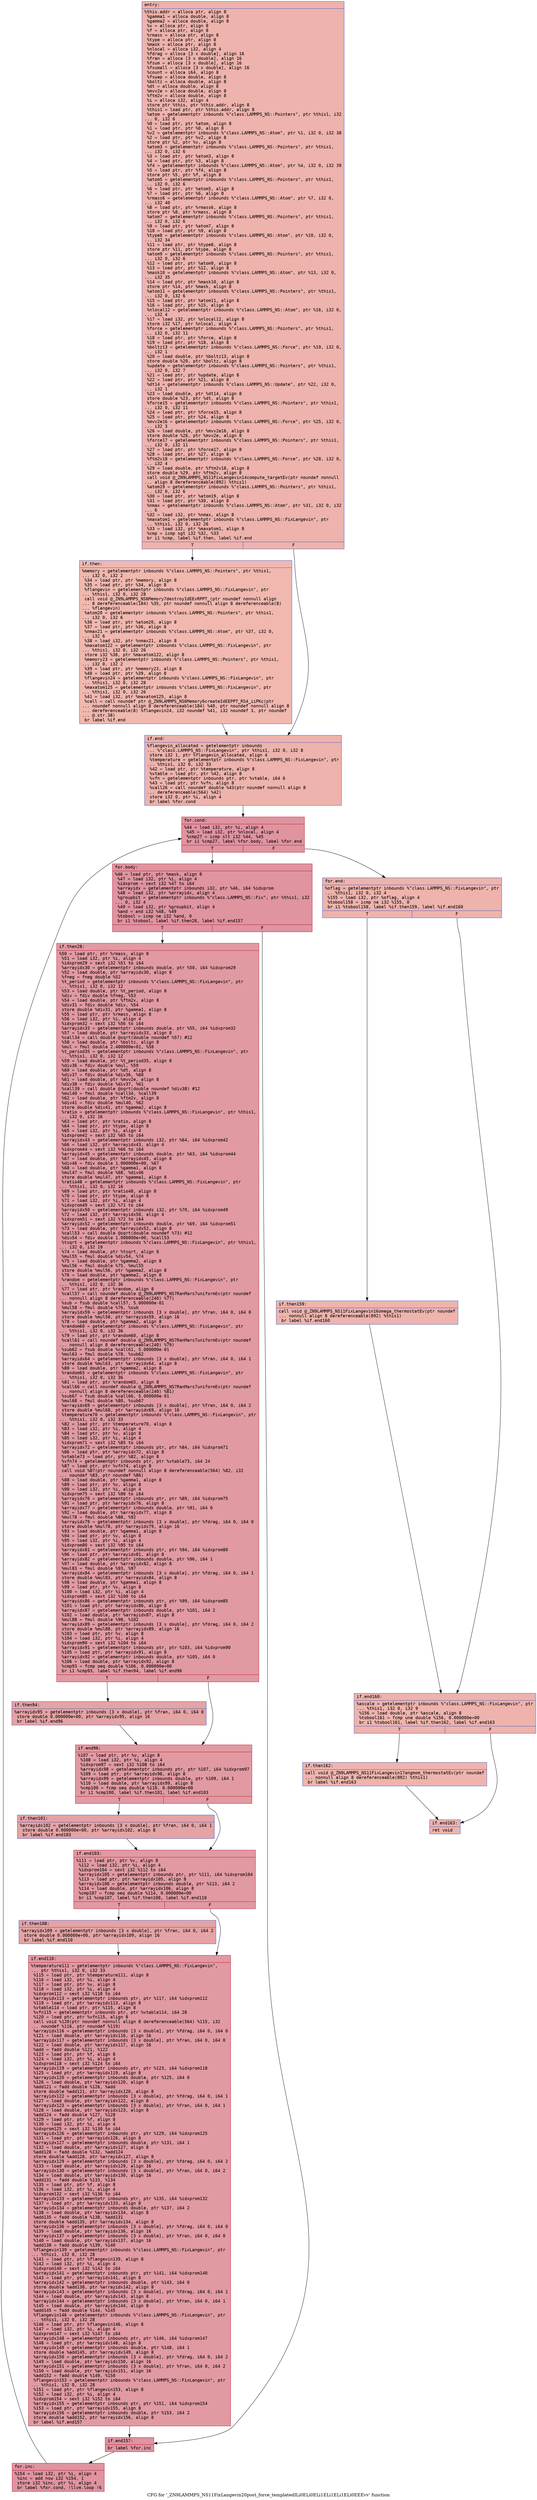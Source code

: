 digraph "CFG for '_ZN9LAMMPS_NS11FixLangevin20post_force_templatedILi0ELi0ELi1ELi1ELi1ELi0EEEvv' function" {
	label="CFG for '_ZN9LAMMPS_NS11FixLangevin20post_force_templatedILi0ELi0ELi1ELi1ELi1ELi0EEEvv' function";

	Node0x55e6b22198e0 [shape=record,color="#3d50c3ff", style=filled, fillcolor="#d6524470" fontname="Courier",label="{entry:\l|  %this.addr = alloca ptr, align 8\l  %gamma1 = alloca double, align 8\l  %gamma2 = alloca double, align 8\l  %v = alloca ptr, align 8\l  %f = alloca ptr, align 8\l  %rmass = alloca ptr, align 8\l  %type = alloca ptr, align 8\l  %mask = alloca ptr, align 8\l  %nlocal = alloca i32, align 4\l  %fdrag = alloca [3 x double], align 16\l  %fran = alloca [3 x double], align 16\l  %fsum = alloca [3 x double], align 16\l  %fsumall = alloca [3 x double], align 16\l  %count = alloca i64, align 8\l  %fswap = alloca double, align 8\l  %boltz = alloca double, align 8\l  %dt = alloca double, align 8\l  %mvv2e = alloca double, align 8\l  %ftm2v = alloca double, align 8\l  %i = alloca i32, align 4\l  store ptr %this, ptr %this.addr, align 8\l  %this1 = load ptr, ptr %this.addr, align 8\l  %atom = getelementptr inbounds %\"class.LAMMPS_NS::Pointers\", ptr %this1, i32\l... 0, i32 6\l  %0 = load ptr, ptr %atom, align 8\l  %1 = load ptr, ptr %0, align 8\l  %v2 = getelementptr inbounds %\"class.LAMMPS_NS::Atom\", ptr %1, i32 0, i32 38\l  %2 = load ptr, ptr %v2, align 8\l  store ptr %2, ptr %v, align 8\l  %atom3 = getelementptr inbounds %\"class.LAMMPS_NS::Pointers\", ptr %this1,\l... i32 0, i32 6\l  %3 = load ptr, ptr %atom3, align 8\l  %4 = load ptr, ptr %3, align 8\l  %f4 = getelementptr inbounds %\"class.LAMMPS_NS::Atom\", ptr %4, i32 0, i32 39\l  %5 = load ptr, ptr %f4, align 8\l  store ptr %5, ptr %f, align 8\l  %atom5 = getelementptr inbounds %\"class.LAMMPS_NS::Pointers\", ptr %this1,\l... i32 0, i32 6\l  %6 = load ptr, ptr %atom5, align 8\l  %7 = load ptr, ptr %6, align 8\l  %rmass6 = getelementptr inbounds %\"class.LAMMPS_NS::Atom\", ptr %7, i32 0,\l... i32 40\l  %8 = load ptr, ptr %rmass6, align 8\l  store ptr %8, ptr %rmass, align 8\l  %atom7 = getelementptr inbounds %\"class.LAMMPS_NS::Pointers\", ptr %this1,\l... i32 0, i32 6\l  %9 = load ptr, ptr %atom7, align 8\l  %10 = load ptr, ptr %9, align 8\l  %type8 = getelementptr inbounds %\"class.LAMMPS_NS::Atom\", ptr %10, i32 0,\l... i32 34\l  %11 = load ptr, ptr %type8, align 8\l  store ptr %11, ptr %type, align 8\l  %atom9 = getelementptr inbounds %\"class.LAMMPS_NS::Pointers\", ptr %this1,\l... i32 0, i32 6\l  %12 = load ptr, ptr %atom9, align 8\l  %13 = load ptr, ptr %12, align 8\l  %mask10 = getelementptr inbounds %\"class.LAMMPS_NS::Atom\", ptr %13, i32 0,\l... i32 35\l  %14 = load ptr, ptr %mask10, align 8\l  store ptr %14, ptr %mask, align 8\l  %atom11 = getelementptr inbounds %\"class.LAMMPS_NS::Pointers\", ptr %this1,\l... i32 0, i32 6\l  %15 = load ptr, ptr %atom11, align 8\l  %16 = load ptr, ptr %15, align 8\l  %nlocal12 = getelementptr inbounds %\"class.LAMMPS_NS::Atom\", ptr %16, i32 0,\l... i32 4\l  %17 = load i32, ptr %nlocal12, align 8\l  store i32 %17, ptr %nlocal, align 4\l  %force = getelementptr inbounds %\"class.LAMMPS_NS::Pointers\", ptr %this1,\l... i32 0, i32 11\l  %18 = load ptr, ptr %force, align 8\l  %19 = load ptr, ptr %18, align 8\l  %boltz13 = getelementptr inbounds %\"class.LAMMPS_NS::Force\", ptr %19, i32 0,\l... i32 1\l  %20 = load double, ptr %boltz13, align 8\l  store double %20, ptr %boltz, align 8\l  %update = getelementptr inbounds %\"class.LAMMPS_NS::Pointers\", ptr %this1,\l... i32 0, i32 7\l  %21 = load ptr, ptr %update, align 8\l  %22 = load ptr, ptr %21, align 8\l  %dt14 = getelementptr inbounds %\"class.LAMMPS_NS::Update\", ptr %22, i32 0,\l... i32 1\l  %23 = load double, ptr %dt14, align 8\l  store double %23, ptr %dt, align 8\l  %force15 = getelementptr inbounds %\"class.LAMMPS_NS::Pointers\", ptr %this1,\l... i32 0, i32 11\l  %24 = load ptr, ptr %force15, align 8\l  %25 = load ptr, ptr %24, align 8\l  %mvv2e16 = getelementptr inbounds %\"class.LAMMPS_NS::Force\", ptr %25, i32 0,\l... i32 3\l  %26 = load double, ptr %mvv2e16, align 8\l  store double %26, ptr %mvv2e, align 8\l  %force17 = getelementptr inbounds %\"class.LAMMPS_NS::Pointers\", ptr %this1,\l... i32 0, i32 11\l  %27 = load ptr, ptr %force17, align 8\l  %28 = load ptr, ptr %27, align 8\l  %ftm2v18 = getelementptr inbounds %\"class.LAMMPS_NS::Force\", ptr %28, i32 0,\l... i32 4\l  %29 = load double, ptr %ftm2v18, align 8\l  store double %29, ptr %ftm2v, align 8\l  call void @_ZN9LAMMPS_NS11FixLangevin14compute_targetEv(ptr noundef nonnull\l... align 8 dereferenceable(892) %this1)\l  %atom19 = getelementptr inbounds %\"class.LAMMPS_NS::Pointers\", ptr %this1,\l... i32 0, i32 6\l  %30 = load ptr, ptr %atom19, align 8\l  %31 = load ptr, ptr %30, align 8\l  %nmax = getelementptr inbounds %\"class.LAMMPS_NS::Atom\", ptr %31, i32 0, i32\l... 6\l  %32 = load i32, ptr %nmax, align 8\l  %maxatom1 = getelementptr inbounds %\"class.LAMMPS_NS::FixLangevin\", ptr\l... %this1, i32 0, i32 26\l  %33 = load i32, ptr %maxatom1, align 8\l  %cmp = icmp sgt i32 %32, %33\l  br i1 %cmp, label %if.then, label %if.end\l|{<s0>T|<s1>F}}"];
	Node0x55e6b22198e0:s0 -> Node0x55e6b2220500[tooltip="entry -> if.then\nProbability 50.00%" ];
	Node0x55e6b22198e0:s1 -> Node0x55e6b2220570[tooltip="entry -> if.end\nProbability 50.00%" ];
	Node0x55e6b2220500 [shape=record,color="#3d50c3ff", style=filled, fillcolor="#dc5d4a70" fontname="Courier",label="{if.then:\l|  %memory = getelementptr inbounds %\"class.LAMMPS_NS::Pointers\", ptr %this1,\l... i32 0, i32 2\l  %34 = load ptr, ptr %memory, align 8\l  %35 = load ptr, ptr %34, align 8\l  %flangevin = getelementptr inbounds %\"class.LAMMPS_NS::FixLangevin\", ptr\l... %this1, i32 0, i32 28\l  call void @_ZN9LAMMPS_NS6Memory7destroyIdEEvRPPT_(ptr noundef nonnull align\l... 8 dereferenceable(184) %35, ptr noundef nonnull align 8 dereferenceable(8)\l... %flangevin)\l  %atom20 = getelementptr inbounds %\"class.LAMMPS_NS::Pointers\", ptr %this1,\l... i32 0, i32 6\l  %36 = load ptr, ptr %atom20, align 8\l  %37 = load ptr, ptr %36, align 8\l  %nmax21 = getelementptr inbounds %\"class.LAMMPS_NS::Atom\", ptr %37, i32 0,\l... i32 6\l  %38 = load i32, ptr %nmax21, align 8\l  %maxatom122 = getelementptr inbounds %\"class.LAMMPS_NS::FixLangevin\", ptr\l... %this1, i32 0, i32 26\l  store i32 %38, ptr %maxatom122, align 8\l  %memory23 = getelementptr inbounds %\"class.LAMMPS_NS::Pointers\", ptr %this1,\l... i32 0, i32 2\l  %39 = load ptr, ptr %memory23, align 8\l  %40 = load ptr, ptr %39, align 8\l  %flangevin24 = getelementptr inbounds %\"class.LAMMPS_NS::FixLangevin\", ptr\l... %this1, i32 0, i32 28\l  %maxatom125 = getelementptr inbounds %\"class.LAMMPS_NS::FixLangevin\", ptr\l... %this1, i32 0, i32 26\l  %41 = load i32, ptr %maxatom125, align 8\l  %call = call noundef ptr @_ZN9LAMMPS_NS6Memory6createIdEEPPT_RS4_iiPKc(ptr\l... noundef nonnull align 8 dereferenceable(184) %40, ptr noundef nonnull align 8\l... dereferenceable(8) %flangevin24, i32 noundef %41, i32 noundef 3, ptr noundef\l... @.str.38)\l  br label %if.end\l}"];
	Node0x55e6b2220500 -> Node0x55e6b2220570[tooltip="if.then -> if.end\nProbability 100.00%" ];
	Node0x55e6b2220570 [shape=record,color="#3d50c3ff", style=filled, fillcolor="#d6524470" fontname="Courier",label="{if.end:\l|  %flangevin_allocated = getelementptr inbounds\l... %\"class.LAMMPS_NS::FixLangevin\", ptr %this1, i32 0, i32 8\l  store i32 1, ptr %flangevin_allocated, align 4\l  %temperature = getelementptr inbounds %\"class.LAMMPS_NS::FixLangevin\", ptr\l... %this1, i32 0, i32 33\l  %42 = load ptr, ptr %temperature, align 8\l  %vtable = load ptr, ptr %42, align 8\l  %vfn = getelementptr inbounds ptr, ptr %vtable, i64 6\l  %43 = load ptr, ptr %vfn, align 8\l  %call26 = call noundef double %43(ptr noundef nonnull align 8\l... dereferenceable(564) %42)\l  store i32 0, ptr %i, align 4\l  br label %for.cond\l}"];
	Node0x55e6b2220570 -> Node0x55e6b2221f80[tooltip="if.end -> for.cond\nProbability 100.00%" ];
	Node0x55e6b2221f80 [shape=record,color="#b70d28ff", style=filled, fillcolor="#b70d2870" fontname="Courier",label="{for.cond:\l|  %44 = load i32, ptr %i, align 4\l  %45 = load i32, ptr %nlocal, align 4\l  %cmp27 = icmp slt i32 %44, %45\l  br i1 %cmp27, label %for.body, label %for.end\l|{<s0>T|<s1>F}}"];
	Node0x55e6b2221f80:s0 -> Node0x55e6b22221f0[tooltip="for.cond -> for.body\nProbability 96.88%" ];
	Node0x55e6b2221f80:s1 -> Node0x55e6b2222240[tooltip="for.cond -> for.end\nProbability 3.12%" ];
	Node0x55e6b22221f0 [shape=record,color="#b70d28ff", style=filled, fillcolor="#b70d2870" fontname="Courier",label="{for.body:\l|  %46 = load ptr, ptr %mask, align 8\l  %47 = load i32, ptr %i, align 4\l  %idxprom = sext i32 %47 to i64\l  %arrayidx = getelementptr inbounds i32, ptr %46, i64 %idxprom\l  %48 = load i32, ptr %arrayidx, align 4\l  %groupbit = getelementptr inbounds %\"class.LAMMPS_NS::Fix\", ptr %this1, i32\l... 0, i32 4\l  %49 = load i32, ptr %groupbit, align 4\l  %and = and i32 %48, %49\l  %tobool = icmp ne i32 %and, 0\l  br i1 %tobool, label %if.then28, label %if.end157\l|{<s0>T|<s1>F}}"];
	Node0x55e6b22221f0:s0 -> Node0x55e6b2223120[tooltip="for.body -> if.then28\nProbability 62.50%" ];
	Node0x55e6b22221f0:s1 -> Node0x55e6b22231a0[tooltip="for.body -> if.end157\nProbability 37.50%" ];
	Node0x55e6b2223120 [shape=record,color="#b70d28ff", style=filled, fillcolor="#bb1b2c70" fontname="Courier",label="{if.then28:\l|  %50 = load ptr, ptr %rmass, align 8\l  %51 = load i32, ptr %i, align 4\l  %idxprom29 = sext i32 %51 to i64\l  %arrayidx30 = getelementptr inbounds double, ptr %50, i64 %idxprom29\l  %52 = load double, ptr %arrayidx30, align 8\l  %fneg = fneg double %52\l  %t_period = getelementptr inbounds %\"class.LAMMPS_NS::FixLangevin\", ptr\l... %this1, i32 0, i32 12\l  %53 = load double, ptr %t_period, align 8\l  %div = fdiv double %fneg, %53\l  %54 = load double, ptr %ftm2v, align 8\l  %div31 = fdiv double %div, %54\l  store double %div31, ptr %gamma1, align 8\l  %55 = load ptr, ptr %rmass, align 8\l  %56 = load i32, ptr %i, align 4\l  %idxprom32 = sext i32 %56 to i64\l  %arrayidx33 = getelementptr inbounds double, ptr %55, i64 %idxprom32\l  %57 = load double, ptr %arrayidx33, align 8\l  %call34 = call double @sqrt(double noundef %57) #12\l  %58 = load double, ptr %boltz, align 8\l  %mul = fmul double 2.400000e+01, %58\l  %t_period35 = getelementptr inbounds %\"class.LAMMPS_NS::FixLangevin\", ptr\l... %this1, i32 0, i32 12\l  %59 = load double, ptr %t_period35, align 8\l  %div36 = fdiv double %mul, %59\l  %60 = load double, ptr %dt, align 8\l  %div37 = fdiv double %div36, %60\l  %61 = load double, ptr %mvv2e, align 8\l  %div38 = fdiv double %div37, %61\l  %call39 = call double @sqrt(double noundef %div38) #12\l  %mul40 = fmul double %call34, %call39\l  %62 = load double, ptr %ftm2v, align 8\l  %div41 = fdiv double %mul40, %62\l  store double %div41, ptr %gamma2, align 8\l  %ratio = getelementptr inbounds %\"class.LAMMPS_NS::FixLangevin\", ptr %this1,\l... i32 0, i32 16\l  %63 = load ptr, ptr %ratio, align 8\l  %64 = load ptr, ptr %type, align 8\l  %65 = load i32, ptr %i, align 4\l  %idxprom42 = sext i32 %65 to i64\l  %arrayidx43 = getelementptr inbounds i32, ptr %64, i64 %idxprom42\l  %66 = load i32, ptr %arrayidx43, align 4\l  %idxprom44 = sext i32 %66 to i64\l  %arrayidx45 = getelementptr inbounds double, ptr %63, i64 %idxprom44\l  %67 = load double, ptr %arrayidx45, align 8\l  %div46 = fdiv double 1.000000e+00, %67\l  %68 = load double, ptr %gamma1, align 8\l  %mul47 = fmul double %68, %div46\l  store double %mul47, ptr %gamma1, align 8\l  %ratio48 = getelementptr inbounds %\"class.LAMMPS_NS::FixLangevin\", ptr\l... %this1, i32 0, i32 16\l  %69 = load ptr, ptr %ratio48, align 8\l  %70 = load ptr, ptr %type, align 8\l  %71 = load i32, ptr %i, align 4\l  %idxprom49 = sext i32 %71 to i64\l  %arrayidx50 = getelementptr inbounds i32, ptr %70, i64 %idxprom49\l  %72 = load i32, ptr %arrayidx50, align 4\l  %idxprom51 = sext i32 %72 to i64\l  %arrayidx52 = getelementptr inbounds double, ptr %69, i64 %idxprom51\l  %73 = load double, ptr %arrayidx52, align 8\l  %call53 = call double @sqrt(double noundef %73) #12\l  %div54 = fdiv double 1.000000e+00, %call53\l  %tsqrt = getelementptr inbounds %\"class.LAMMPS_NS::FixLangevin\", ptr %this1,\l... i32 0, i32 19\l  %74 = load double, ptr %tsqrt, align 8\l  %mul55 = fmul double %div54, %74\l  %75 = load double, ptr %gamma2, align 8\l  %mul56 = fmul double %75, %mul55\l  store double %mul56, ptr %gamma2, align 8\l  %76 = load double, ptr %gamma2, align 8\l  %random = getelementptr inbounds %\"class.LAMMPS_NS::FixLangevin\", ptr\l... %this1, i32 0, i32 36\l  %77 = load ptr, ptr %random, align 8\l  %call57 = call noundef double @_ZN9LAMMPS_NS7RanMars7uniformEv(ptr noundef\l... nonnull align 8 dereferenceable(240) %77)\l  %sub = fsub double %call57, 5.000000e-01\l  %mul58 = fmul double %76, %sub\l  %arrayidx59 = getelementptr inbounds [3 x double], ptr %fran, i64 0, i64 0\l  store double %mul58, ptr %arrayidx59, align 16\l  %78 = load double, ptr %gamma2, align 8\l  %random60 = getelementptr inbounds %\"class.LAMMPS_NS::FixLangevin\", ptr\l... %this1, i32 0, i32 36\l  %79 = load ptr, ptr %random60, align 8\l  %call61 = call noundef double @_ZN9LAMMPS_NS7RanMars7uniformEv(ptr noundef\l... nonnull align 8 dereferenceable(240) %79)\l  %sub62 = fsub double %call61, 5.000000e-01\l  %mul63 = fmul double %78, %sub62\l  %arrayidx64 = getelementptr inbounds [3 x double], ptr %fran, i64 0, i64 1\l  store double %mul63, ptr %arrayidx64, align 8\l  %80 = load double, ptr %gamma2, align 8\l  %random65 = getelementptr inbounds %\"class.LAMMPS_NS::FixLangevin\", ptr\l... %this1, i32 0, i32 36\l  %81 = load ptr, ptr %random65, align 8\l  %call66 = call noundef double @_ZN9LAMMPS_NS7RanMars7uniformEv(ptr noundef\l... nonnull align 8 dereferenceable(240) %81)\l  %sub67 = fsub double %call66, 5.000000e-01\l  %mul68 = fmul double %80, %sub67\l  %arrayidx69 = getelementptr inbounds [3 x double], ptr %fran, i64 0, i64 2\l  store double %mul68, ptr %arrayidx69, align 16\l  %temperature70 = getelementptr inbounds %\"class.LAMMPS_NS::FixLangevin\", ptr\l... %this1, i32 0, i32 33\l  %82 = load ptr, ptr %temperature70, align 8\l  %83 = load i32, ptr %i, align 4\l  %84 = load ptr, ptr %v, align 8\l  %85 = load i32, ptr %i, align 4\l  %idxprom71 = sext i32 %85 to i64\l  %arrayidx72 = getelementptr inbounds ptr, ptr %84, i64 %idxprom71\l  %86 = load ptr, ptr %arrayidx72, align 8\l  %vtable73 = load ptr, ptr %82, align 8\l  %vfn74 = getelementptr inbounds ptr, ptr %vtable73, i64 24\l  %87 = load ptr, ptr %vfn74, align 8\l  call void %87(ptr noundef nonnull align 8 dereferenceable(564) %82, i32\l... noundef %83, ptr noundef %86)\l  %88 = load double, ptr %gamma1, align 8\l  %89 = load ptr, ptr %v, align 8\l  %90 = load i32, ptr %i, align 4\l  %idxprom75 = sext i32 %90 to i64\l  %arrayidx76 = getelementptr inbounds ptr, ptr %89, i64 %idxprom75\l  %91 = load ptr, ptr %arrayidx76, align 8\l  %arrayidx77 = getelementptr inbounds double, ptr %91, i64 0\l  %92 = load double, ptr %arrayidx77, align 8\l  %mul78 = fmul double %88, %92\l  %arrayidx79 = getelementptr inbounds [3 x double], ptr %fdrag, i64 0, i64 0\l  store double %mul78, ptr %arrayidx79, align 16\l  %93 = load double, ptr %gamma1, align 8\l  %94 = load ptr, ptr %v, align 8\l  %95 = load i32, ptr %i, align 4\l  %idxprom80 = sext i32 %95 to i64\l  %arrayidx81 = getelementptr inbounds ptr, ptr %94, i64 %idxprom80\l  %96 = load ptr, ptr %arrayidx81, align 8\l  %arrayidx82 = getelementptr inbounds double, ptr %96, i64 1\l  %97 = load double, ptr %arrayidx82, align 8\l  %mul83 = fmul double %93, %97\l  %arrayidx84 = getelementptr inbounds [3 x double], ptr %fdrag, i64 0, i64 1\l  store double %mul83, ptr %arrayidx84, align 8\l  %98 = load double, ptr %gamma1, align 8\l  %99 = load ptr, ptr %v, align 8\l  %100 = load i32, ptr %i, align 4\l  %idxprom85 = sext i32 %100 to i64\l  %arrayidx86 = getelementptr inbounds ptr, ptr %99, i64 %idxprom85\l  %101 = load ptr, ptr %arrayidx86, align 8\l  %arrayidx87 = getelementptr inbounds double, ptr %101, i64 2\l  %102 = load double, ptr %arrayidx87, align 8\l  %mul88 = fmul double %98, %102\l  %arrayidx89 = getelementptr inbounds [3 x double], ptr %fdrag, i64 0, i64 2\l  store double %mul88, ptr %arrayidx89, align 16\l  %103 = load ptr, ptr %v, align 8\l  %104 = load i32, ptr %i, align 4\l  %idxprom90 = sext i32 %104 to i64\l  %arrayidx91 = getelementptr inbounds ptr, ptr %103, i64 %idxprom90\l  %105 = load ptr, ptr %arrayidx91, align 8\l  %arrayidx92 = getelementptr inbounds double, ptr %105, i64 0\l  %106 = load double, ptr %arrayidx92, align 8\l  %cmp93 = fcmp oeq double %106, 0.000000e+00\l  br i1 %cmp93, label %if.then94, label %if.end96\l|{<s0>T|<s1>F}}"];
	Node0x55e6b2223120:s0 -> Node0x55e6b2229d60[tooltip="if.then28 -> if.then94\nProbability 62.50%" ];
	Node0x55e6b2223120:s1 -> Node0x55e6b2229de0[tooltip="if.then28 -> if.end96\nProbability 37.50%" ];
	Node0x55e6b2229d60 [shape=record,color="#3d50c3ff", style=filled, fillcolor="#c32e3170" fontname="Courier",label="{if.then94:\l|  %arrayidx95 = getelementptr inbounds [3 x double], ptr %fran, i64 0, i64 0\l  store double 0.000000e+00, ptr %arrayidx95, align 16\l  br label %if.end96\l}"];
	Node0x55e6b2229d60 -> Node0x55e6b2229de0[tooltip="if.then94 -> if.end96\nProbability 100.00%" ];
	Node0x55e6b2229de0 [shape=record,color="#b70d28ff", style=filled, fillcolor="#bb1b2c70" fontname="Courier",label="{if.end96:\l|  %107 = load ptr, ptr %v, align 8\l  %108 = load i32, ptr %i, align 4\l  %idxprom97 = sext i32 %108 to i64\l  %arrayidx98 = getelementptr inbounds ptr, ptr %107, i64 %idxprom97\l  %109 = load ptr, ptr %arrayidx98, align 8\l  %arrayidx99 = getelementptr inbounds double, ptr %109, i64 1\l  %110 = load double, ptr %arrayidx99, align 8\l  %cmp100 = fcmp oeq double %110, 0.000000e+00\l  br i1 %cmp100, label %if.then101, label %if.end103\l|{<s0>T|<s1>F}}"];
	Node0x55e6b2229de0:s0 -> Node0x55e6b222a600[tooltip="if.end96 -> if.then101\nProbability 62.50%" ];
	Node0x55e6b2229de0:s1 -> Node0x55e6b222a680[tooltip="if.end96 -> if.end103\nProbability 37.50%" ];
	Node0x55e6b222a600 [shape=record,color="#3d50c3ff", style=filled, fillcolor="#c32e3170" fontname="Courier",label="{if.then101:\l|  %arrayidx102 = getelementptr inbounds [3 x double], ptr %fran, i64 0, i64 1\l  store double 0.000000e+00, ptr %arrayidx102, align 8\l  br label %if.end103\l}"];
	Node0x55e6b222a600 -> Node0x55e6b222a680[tooltip="if.then101 -> if.end103\nProbability 100.00%" ];
	Node0x55e6b222a680 [shape=record,color="#b70d28ff", style=filled, fillcolor="#bb1b2c70" fontname="Courier",label="{if.end103:\l|  %111 = load ptr, ptr %v, align 8\l  %112 = load i32, ptr %i, align 4\l  %idxprom104 = sext i32 %112 to i64\l  %arrayidx105 = getelementptr inbounds ptr, ptr %111, i64 %idxprom104\l  %113 = load ptr, ptr %arrayidx105, align 8\l  %arrayidx106 = getelementptr inbounds double, ptr %113, i64 2\l  %114 = load double, ptr %arrayidx106, align 8\l  %cmp107 = fcmp oeq double %114, 0.000000e+00\l  br i1 %cmp107, label %if.then108, label %if.end110\l|{<s0>T|<s1>F}}"];
	Node0x55e6b222a680:s0 -> Node0x55e6b222aea0[tooltip="if.end103 -> if.then108\nProbability 62.50%" ];
	Node0x55e6b222a680:s1 -> Node0x55e6b222af20[tooltip="if.end103 -> if.end110\nProbability 37.50%" ];
	Node0x55e6b222aea0 [shape=record,color="#3d50c3ff", style=filled, fillcolor="#c32e3170" fontname="Courier",label="{if.then108:\l|  %arrayidx109 = getelementptr inbounds [3 x double], ptr %fran, i64 0, i64 2\l  store double 0.000000e+00, ptr %arrayidx109, align 16\l  br label %if.end110\l}"];
	Node0x55e6b222aea0 -> Node0x55e6b222af20[tooltip="if.then108 -> if.end110\nProbability 100.00%" ];
	Node0x55e6b222af20 [shape=record,color="#b70d28ff", style=filled, fillcolor="#bb1b2c70" fontname="Courier",label="{if.end110:\l|  %temperature111 = getelementptr inbounds %\"class.LAMMPS_NS::FixLangevin\",\l... ptr %this1, i32 0, i32 33\l  %115 = load ptr, ptr %temperature111, align 8\l  %116 = load i32, ptr %i, align 4\l  %117 = load ptr, ptr %v, align 8\l  %118 = load i32, ptr %i, align 4\l  %idxprom112 = sext i32 %118 to i64\l  %arrayidx113 = getelementptr inbounds ptr, ptr %117, i64 %idxprom112\l  %119 = load ptr, ptr %arrayidx113, align 8\l  %vtable114 = load ptr, ptr %115, align 8\l  %vfn115 = getelementptr inbounds ptr, ptr %vtable114, i64 28\l  %120 = load ptr, ptr %vfn115, align 8\l  call void %120(ptr noundef nonnull align 8 dereferenceable(564) %115, i32\l... noundef %116, ptr noundef %119)\l  %arrayidx116 = getelementptr inbounds [3 x double], ptr %fdrag, i64 0, i64 0\l  %121 = load double, ptr %arrayidx116, align 16\l  %arrayidx117 = getelementptr inbounds [3 x double], ptr %fran, i64 0, i64 0\l  %122 = load double, ptr %arrayidx117, align 16\l  %add = fadd double %121, %122\l  %123 = load ptr, ptr %f, align 8\l  %124 = load i32, ptr %i, align 4\l  %idxprom118 = sext i32 %124 to i64\l  %arrayidx119 = getelementptr inbounds ptr, ptr %123, i64 %idxprom118\l  %125 = load ptr, ptr %arrayidx119, align 8\l  %arrayidx120 = getelementptr inbounds double, ptr %125, i64 0\l  %126 = load double, ptr %arrayidx120, align 8\l  %add121 = fadd double %126, %add\l  store double %add121, ptr %arrayidx120, align 8\l  %arrayidx122 = getelementptr inbounds [3 x double], ptr %fdrag, i64 0, i64 1\l  %127 = load double, ptr %arrayidx122, align 8\l  %arrayidx123 = getelementptr inbounds [3 x double], ptr %fran, i64 0, i64 1\l  %128 = load double, ptr %arrayidx123, align 8\l  %add124 = fadd double %127, %128\l  %129 = load ptr, ptr %f, align 8\l  %130 = load i32, ptr %i, align 4\l  %idxprom125 = sext i32 %130 to i64\l  %arrayidx126 = getelementptr inbounds ptr, ptr %129, i64 %idxprom125\l  %131 = load ptr, ptr %arrayidx126, align 8\l  %arrayidx127 = getelementptr inbounds double, ptr %131, i64 1\l  %132 = load double, ptr %arrayidx127, align 8\l  %add128 = fadd double %132, %add124\l  store double %add128, ptr %arrayidx127, align 8\l  %arrayidx129 = getelementptr inbounds [3 x double], ptr %fdrag, i64 0, i64 2\l  %133 = load double, ptr %arrayidx129, align 16\l  %arrayidx130 = getelementptr inbounds [3 x double], ptr %fran, i64 0, i64 2\l  %134 = load double, ptr %arrayidx130, align 16\l  %add131 = fadd double %133, %134\l  %135 = load ptr, ptr %f, align 8\l  %136 = load i32, ptr %i, align 4\l  %idxprom132 = sext i32 %136 to i64\l  %arrayidx133 = getelementptr inbounds ptr, ptr %135, i64 %idxprom132\l  %137 = load ptr, ptr %arrayidx133, align 8\l  %arrayidx134 = getelementptr inbounds double, ptr %137, i64 2\l  %138 = load double, ptr %arrayidx134, align 8\l  %add135 = fadd double %138, %add131\l  store double %add135, ptr %arrayidx134, align 8\l  %arrayidx136 = getelementptr inbounds [3 x double], ptr %fdrag, i64 0, i64 0\l  %139 = load double, ptr %arrayidx136, align 16\l  %arrayidx137 = getelementptr inbounds [3 x double], ptr %fran, i64 0, i64 0\l  %140 = load double, ptr %arrayidx137, align 16\l  %add138 = fadd double %139, %140\l  %flangevin139 = getelementptr inbounds %\"class.LAMMPS_NS::FixLangevin\", ptr\l... %this1, i32 0, i32 28\l  %141 = load ptr, ptr %flangevin139, align 8\l  %142 = load i32, ptr %i, align 4\l  %idxprom140 = sext i32 %142 to i64\l  %arrayidx141 = getelementptr inbounds ptr, ptr %141, i64 %idxprom140\l  %143 = load ptr, ptr %arrayidx141, align 8\l  %arrayidx142 = getelementptr inbounds double, ptr %143, i64 0\l  store double %add138, ptr %arrayidx142, align 8\l  %arrayidx143 = getelementptr inbounds [3 x double], ptr %fdrag, i64 0, i64 1\l  %144 = load double, ptr %arrayidx143, align 8\l  %arrayidx144 = getelementptr inbounds [3 x double], ptr %fran, i64 0, i64 1\l  %145 = load double, ptr %arrayidx144, align 8\l  %add145 = fadd double %144, %145\l  %flangevin146 = getelementptr inbounds %\"class.LAMMPS_NS::FixLangevin\", ptr\l... %this1, i32 0, i32 28\l  %146 = load ptr, ptr %flangevin146, align 8\l  %147 = load i32, ptr %i, align 4\l  %idxprom147 = sext i32 %147 to i64\l  %arrayidx148 = getelementptr inbounds ptr, ptr %146, i64 %idxprom147\l  %148 = load ptr, ptr %arrayidx148, align 8\l  %arrayidx149 = getelementptr inbounds double, ptr %148, i64 1\l  store double %add145, ptr %arrayidx149, align 8\l  %arrayidx150 = getelementptr inbounds [3 x double], ptr %fdrag, i64 0, i64 2\l  %149 = load double, ptr %arrayidx150, align 16\l  %arrayidx151 = getelementptr inbounds [3 x double], ptr %fran, i64 0, i64 2\l  %150 = load double, ptr %arrayidx151, align 16\l  %add152 = fadd double %149, %150\l  %flangevin153 = getelementptr inbounds %\"class.LAMMPS_NS::FixLangevin\", ptr\l... %this1, i32 0, i32 28\l  %151 = load ptr, ptr %flangevin153, align 8\l  %152 = load i32, ptr %i, align 4\l  %idxprom154 = sext i32 %152 to i64\l  %arrayidx155 = getelementptr inbounds ptr, ptr %151, i64 %idxprom154\l  %153 = load ptr, ptr %arrayidx155, align 8\l  %arrayidx156 = getelementptr inbounds double, ptr %153, i64 2\l  store double %add152, ptr %arrayidx156, align 8\l  br label %if.end157\l}"];
	Node0x55e6b222af20 -> Node0x55e6b22231a0[tooltip="if.end110 -> if.end157\nProbability 100.00%" ];
	Node0x55e6b22231a0 [shape=record,color="#b70d28ff", style=filled, fillcolor="#b70d2870" fontname="Courier",label="{if.end157:\l|  br label %for.inc\l}"];
	Node0x55e6b22231a0 -> Node0x55e6b222fbf0[tooltip="if.end157 -> for.inc\nProbability 100.00%" ];
	Node0x55e6b222fbf0 [shape=record,color="#b70d28ff", style=filled, fillcolor="#b70d2870" fontname="Courier",label="{for.inc:\l|  %154 = load i32, ptr %i, align 4\l  %inc = add nsw i32 %154, 1\l  store i32 %inc, ptr %i, align 4\l  br label %for.cond, !llvm.loop !6\l}"];
	Node0x55e6b222fbf0 -> Node0x55e6b2221f80[tooltip="for.inc -> for.cond\nProbability 100.00%" ];
	Node0x55e6b2222240 [shape=record,color="#3d50c3ff", style=filled, fillcolor="#d6524470" fontname="Courier",label="{for.end:\l|  %oflag = getelementptr inbounds %\"class.LAMMPS_NS::FixLangevin\", ptr\l... %this1, i32 0, i32 4\l  %155 = load i32, ptr %oflag, align 4\l  %tobool158 = icmp ne i32 %155, 0\l  br i1 %tobool158, label %if.then159, label %if.end160\l|{<s0>T|<s1>F}}"];
	Node0x55e6b2222240:s0 -> Node0x55e6b2230200[tooltip="for.end -> if.then159\nProbability 62.50%" ];
	Node0x55e6b2222240:s1 -> Node0x55e6b2230280[tooltip="for.end -> if.end160\nProbability 37.50%" ];
	Node0x55e6b2230200 [shape=record,color="#3d50c3ff", style=filled, fillcolor="#d8564670" fontname="Courier",label="{if.then159:\l|  call void @_ZN9LAMMPS_NS11FixLangevin16omega_thermostatEv(ptr noundef\l... nonnull align 8 dereferenceable(892) %this1)\l  br label %if.end160\l}"];
	Node0x55e6b2230200 -> Node0x55e6b2230280[tooltip="if.then159 -> if.end160\nProbability 100.00%" ];
	Node0x55e6b2230280 [shape=record,color="#3d50c3ff", style=filled, fillcolor="#d6524470" fontname="Courier",label="{if.end160:\l|  %ascale = getelementptr inbounds %\"class.LAMMPS_NS::FixLangevin\", ptr\l... %this1, i32 0, i32 9\l  %156 = load double, ptr %ascale, align 8\l  %tobool161 = fcmp une double %156, 0.000000e+00\l  br i1 %tobool161, label %if.then162, label %if.end163\l|{<s0>T|<s1>F}}"];
	Node0x55e6b2230280:s0 -> Node0x55e6b22307b0[tooltip="if.end160 -> if.then162\nProbability 62.50%" ];
	Node0x55e6b2230280:s1 -> Node0x55e6b2230830[tooltip="if.end160 -> if.end163\nProbability 37.50%" ];
	Node0x55e6b22307b0 [shape=record,color="#3d50c3ff", style=filled, fillcolor="#d8564670" fontname="Courier",label="{if.then162:\l|  call void @_ZN9LAMMPS_NS11FixLangevin17angmom_thermostatEv(ptr noundef\l... nonnull align 8 dereferenceable(892) %this1)\l  br label %if.end163\l}"];
	Node0x55e6b22307b0 -> Node0x55e6b2230830[tooltip="if.then162 -> if.end163\nProbability 100.00%" ];
	Node0x55e6b2230830 [shape=record,color="#3d50c3ff", style=filled, fillcolor="#d6524470" fontname="Courier",label="{if.end163:\l|  ret void\l}"];
}
